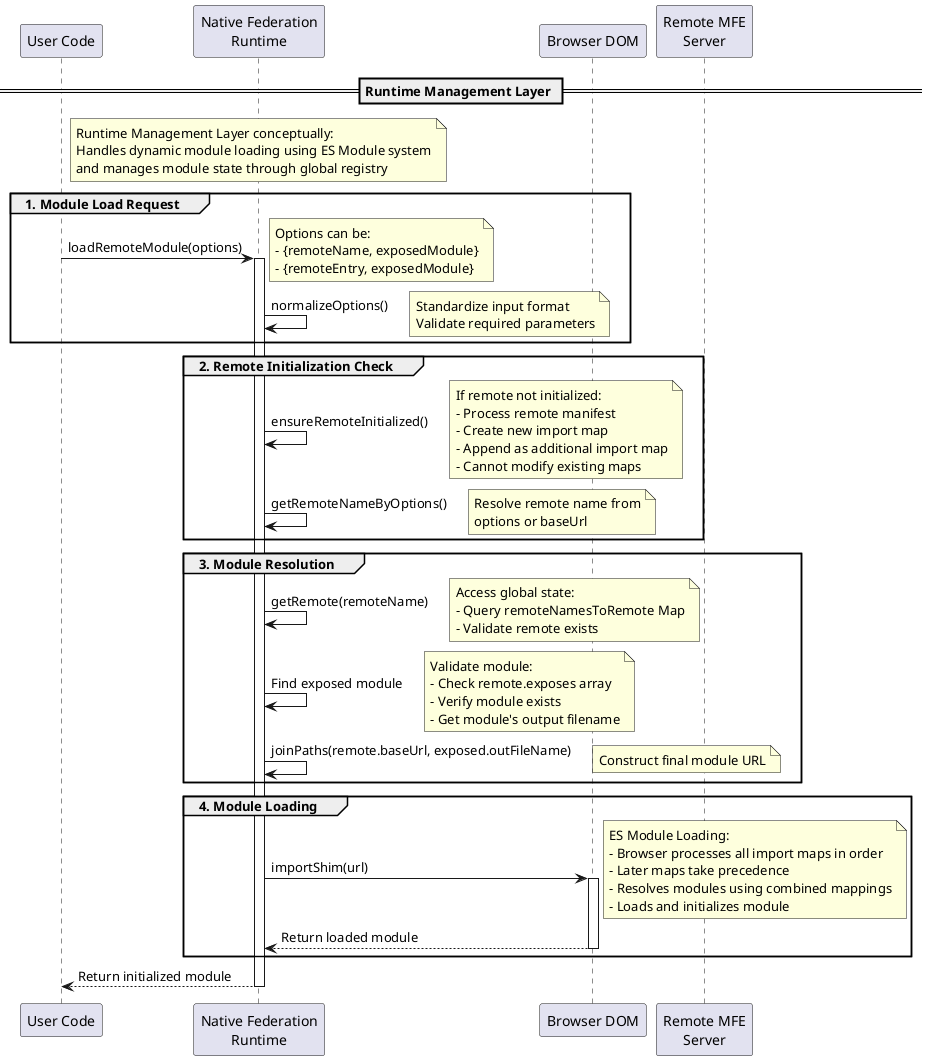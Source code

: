 @startuml Native Federation Runtime Management Flow

participant "User Code" as User
participant "Native Federation\nRuntime" as NF
participant "Browser DOM" as Browser
participant "Remote MFE\nServer" as Remote

== Runtime Management Layer ==
note over NF
  Runtime Management Layer conceptually:
  Handles dynamic module loading using ES Module system
  and manages module state through global registry
end note

group 1. Module Load Request
    User -> NF: loadRemoteModule(options)
    activate NF
    note right
      Options can be:
      - {remoteName, exposedModule}
      - {remoteEntry, exposedModule}
    end note

    NF -> NF: normalizeOptions()
    note right: Standardize input format\nValidate required parameters
end

group 2. Remote Initialization Check
    NF -> NF: ensureRemoteInitialized()
    note right
      If remote not initialized:
      - Process remote manifest
      - Create new import map
      - Append as additional import map
      - Cannot modify existing maps
    end note

    NF -> NF: getRemoteNameByOptions()
    note right: Resolve remote name from\noptions or baseUrl
end

group 3. Module Resolution
    NF -> NF: getRemote(remoteName)
    note right
      Access global state:
      - Query remoteNamesToRemote Map
      - Validate remote exists
    end note

    NF -> NF: Find exposed module
    note right
      Validate module:
      - Check remote.exposes array
      - Verify module exists
      - Get module's output filename
    end note

    NF -> NF: joinPaths(remote.baseUrl, exposed.outFileName)
    note right: Construct final module URL
end

group 4. Module Loading
    NF -> Browser: importShim(url)
    activate Browser
    note right
      ES Module Loading:
      - Browser processes all import maps in order
      - Later maps take precedence
      - Resolves modules using combined mappings
      - Loads and initializes module
    end note
    Browser --> NF: Return loaded module
    deactivate Browser
end

NF --> User: Return initialized module
deactivate NF

@enduml